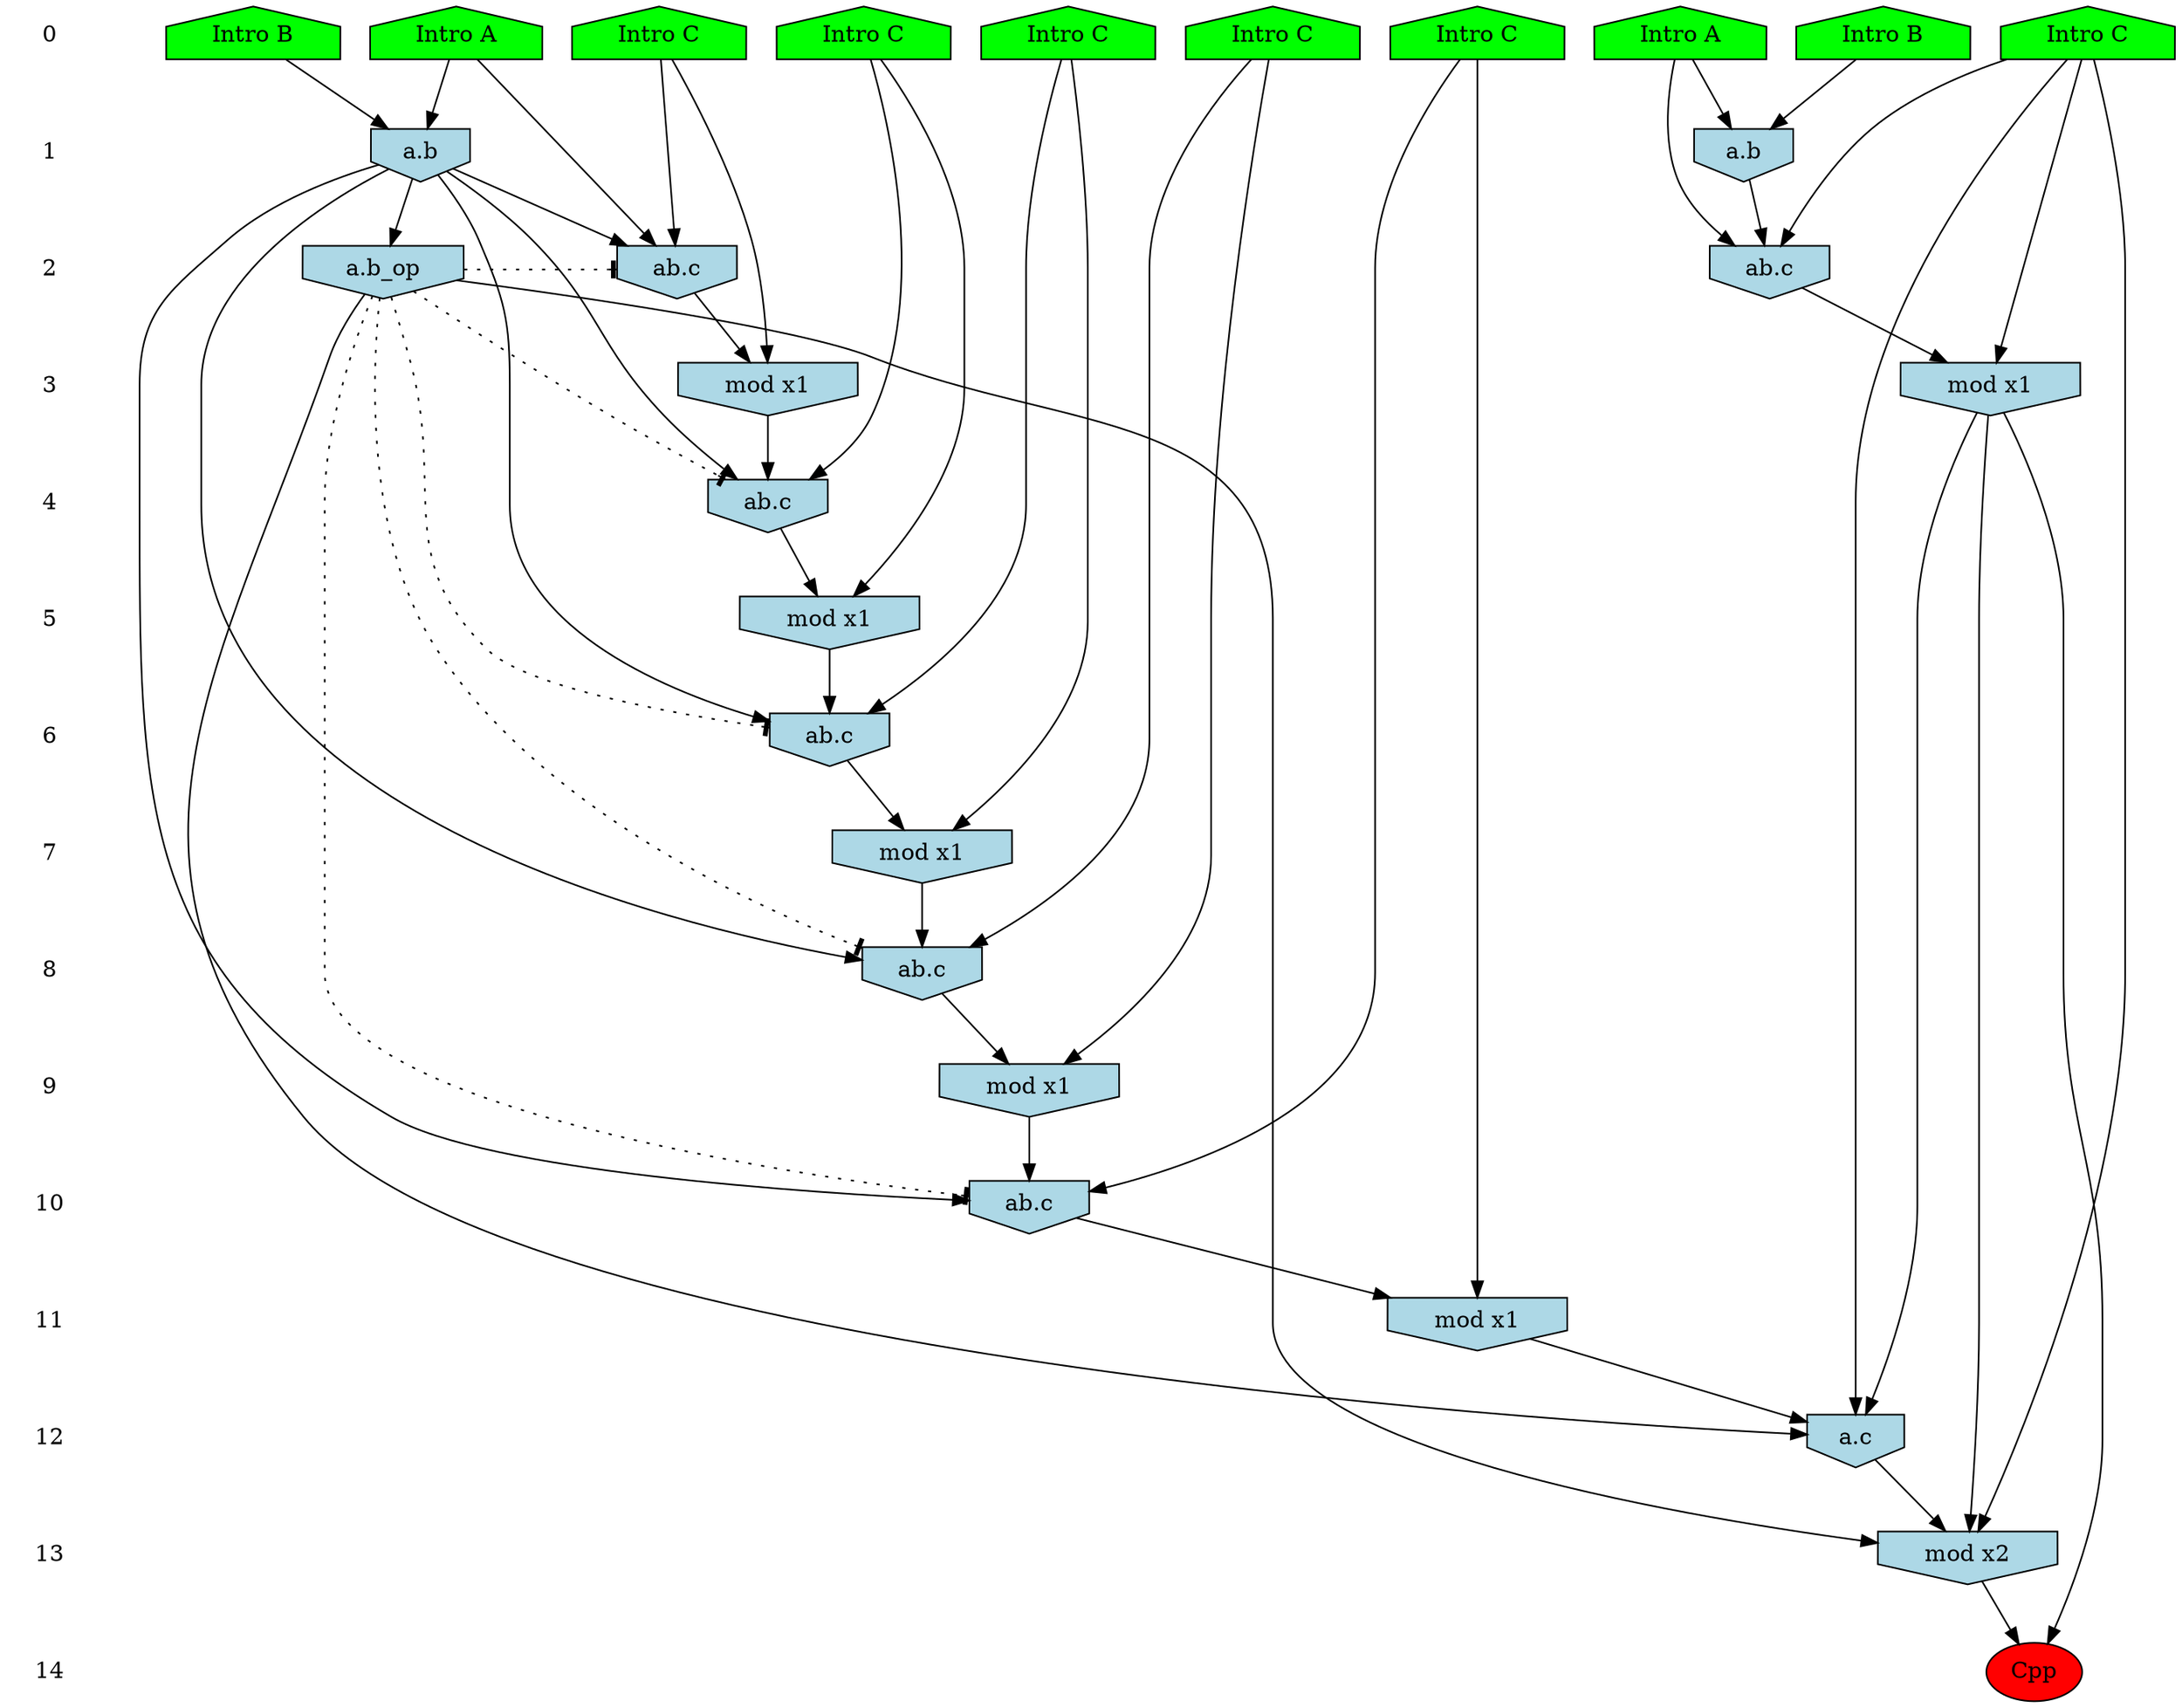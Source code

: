 /* Compression of 4 causal flows obtained in average at 1.241521E+01 t.u */
/* Compressed causal flows were: [1032;1265;2407;2774] */
digraph G{
 ranksep=.5 ; 
{ rank = same ; "0" [shape=plaintext] ; node_1 [label ="Intro A", shape=house, style=filled, fillcolor=green] ;
node_2 [label ="Intro B", shape=house, style=filled, fillcolor=green] ;
node_3 [label ="Intro A", shape=house, style=filled, fillcolor=green] ;
node_4 [label ="Intro B", shape=house, style=filled, fillcolor=green] ;
node_5 [label ="Intro C", shape=house, style=filled, fillcolor=green] ;
node_6 [label ="Intro C", shape=house, style=filled, fillcolor=green] ;
node_7 [label ="Intro C", shape=house, style=filled, fillcolor=green] ;
node_8 [label ="Intro C", shape=house, style=filled, fillcolor=green] ;
node_9 [label ="Intro C", shape=house, style=filled, fillcolor=green] ;
node_10 [label ="Intro C", shape=house, style=filled, fillcolor=green] ;
}
{ rank = same ; "1" [shape=plaintext] ; node_11 [label="a.b", shape=invhouse, style=filled, fillcolor = lightblue] ;
node_14 [label="a.b", shape=invhouse, style=filled, fillcolor = lightblue] ;
}
{ rank = same ; "2" [shape=plaintext] ; node_12 [label="ab.c", shape=invhouse, style=filled, fillcolor = lightblue] ;
node_15 [label="ab.c", shape=invhouse, style=filled, fillcolor = lightblue] ;
node_25 [label="a.b_op", shape=invhouse, style=filled, fillcolor = lightblue] ;
}
{ rank = same ; "3" [shape=plaintext] ; node_13 [label="mod x1", shape=invhouse, style=filled, fillcolor = lightblue] ;
node_16 [label="mod x1", shape=invhouse, style=filled, fillcolor = lightblue] ;
}
{ rank = same ; "4" [shape=plaintext] ; node_17 [label="ab.c", shape=invhouse, style=filled, fillcolor = lightblue] ;
}
{ rank = same ; "5" [shape=plaintext] ; node_18 [label="mod x1", shape=invhouse, style=filled, fillcolor = lightblue] ;
}
{ rank = same ; "6" [shape=plaintext] ; node_19 [label="ab.c", shape=invhouse, style=filled, fillcolor = lightblue] ;
}
{ rank = same ; "7" [shape=plaintext] ; node_20 [label="mod x1", shape=invhouse, style=filled, fillcolor = lightblue] ;
}
{ rank = same ; "8" [shape=plaintext] ; node_21 [label="ab.c", shape=invhouse, style=filled, fillcolor = lightblue] ;
}
{ rank = same ; "9" [shape=plaintext] ; node_22 [label="mod x1", shape=invhouse, style=filled, fillcolor = lightblue] ;
}
{ rank = same ; "10" [shape=plaintext] ; node_23 [label="ab.c", shape=invhouse, style=filled, fillcolor = lightblue] ;
}
{ rank = same ; "11" [shape=plaintext] ; node_24 [label="mod x1", shape=invhouse, style=filled, fillcolor = lightblue] ;
}
{ rank = same ; "12" [shape=plaintext] ; node_26 [label="a.c", shape=invhouse, style=filled, fillcolor = lightblue] ;
}
{ rank = same ; "13" [shape=plaintext] ; node_27 [label="mod x2", shape=invhouse, style=filled, fillcolor = lightblue] ;
}
{ rank = same ; "14" [shape=plaintext] ; node_28 [label ="Cpp", style=filled, fillcolor=red] ;
}
"0" -> "1" [style="invis"]; 
"1" -> "2" [style="invis"]; 
"2" -> "3" [style="invis"]; 
"3" -> "4" [style="invis"]; 
"4" -> "5" [style="invis"]; 
"5" -> "6" [style="invis"]; 
"6" -> "7" [style="invis"]; 
"7" -> "8" [style="invis"]; 
"8" -> "9" [style="invis"]; 
"9" -> "10" [style="invis"]; 
"10" -> "11" [style="invis"]; 
"11" -> "12" [style="invis"]; 
"12" -> "13" [style="invis"]; 
"13" -> "14" [style="invis"]; 
node_2 -> node_11
node_3 -> node_11
node_3 -> node_12
node_7 -> node_12
node_11 -> node_12
node_7 -> node_13
node_12 -> node_13
node_1 -> node_14
node_4 -> node_14
node_1 -> node_15
node_6 -> node_15
node_14 -> node_15
node_6 -> node_16
node_15 -> node_16
node_9 -> node_17
node_14 -> node_17
node_16 -> node_17
node_9 -> node_18
node_17 -> node_18
node_10 -> node_19
node_14 -> node_19
node_18 -> node_19
node_10 -> node_20
node_19 -> node_20
node_5 -> node_21
node_14 -> node_21
node_20 -> node_21
node_5 -> node_22
node_21 -> node_22
node_8 -> node_23
node_14 -> node_23
node_22 -> node_23
node_8 -> node_24
node_23 -> node_24
node_14 -> node_25
node_7 -> node_26
node_13 -> node_26
node_24 -> node_26
node_25 -> node_26
node_7 -> node_27
node_13 -> node_27
node_25 -> node_27
node_26 -> node_27
node_13 -> node_28
node_27 -> node_28
node_25 -> node_23 [style=dotted, arrowhead = tee] 
node_25 -> node_21 [style=dotted, arrowhead = tee] 
node_25 -> node_19 [style=dotted, arrowhead = tee] 
node_25 -> node_17 [style=dotted, arrowhead = tee] 
node_25 -> node_15 [style=dotted, arrowhead = tee] 
}
/*
 Dot generation time: 0.000138
*/